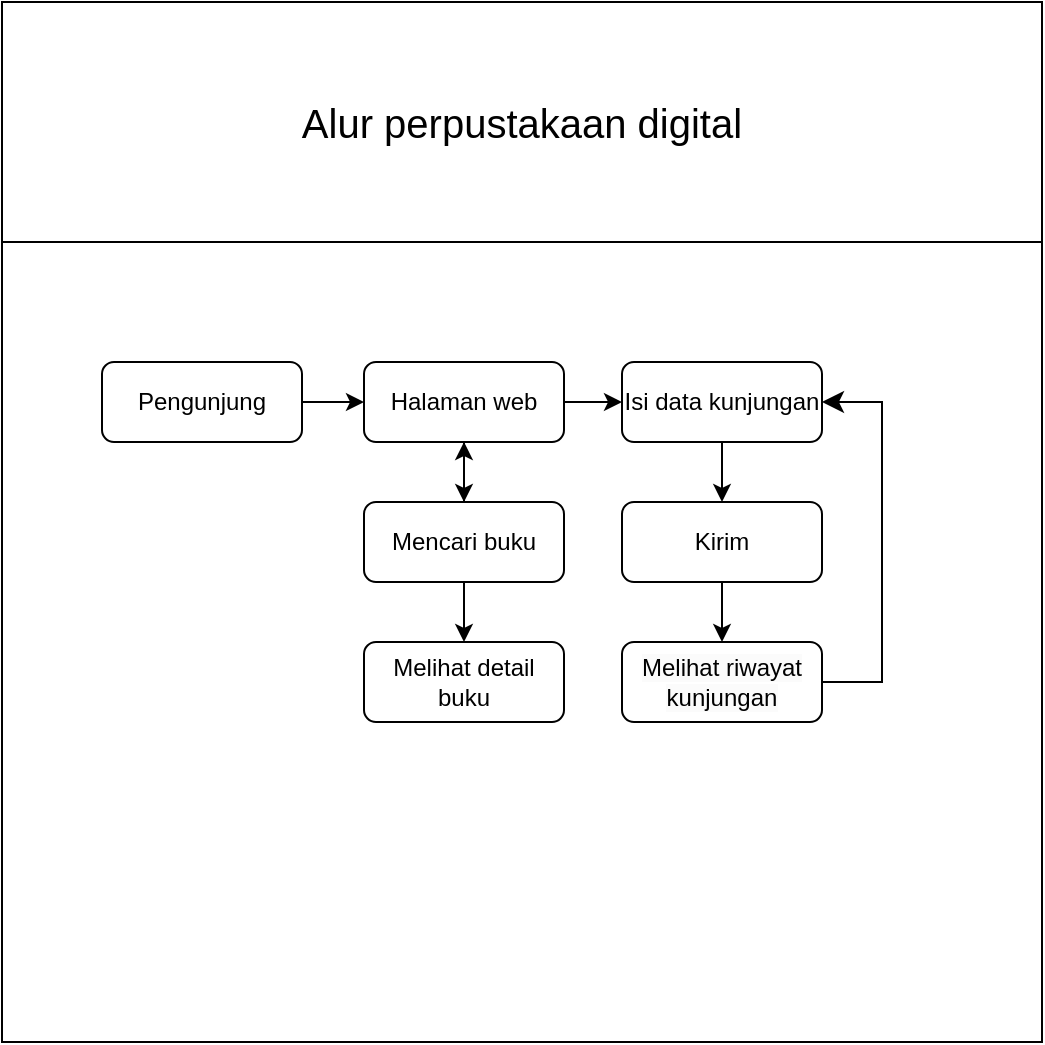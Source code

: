 <mxfile version="23.1.1" type="github">
  <diagram name="Page-1" id="6m4OFMTVXWtVEl-k-A-J">
    <mxGraphModel dx="1434" dy="772" grid="1" gridSize="10" guides="1" tooltips="1" connect="1" arrows="1" fold="1" page="1" pageScale="1" pageWidth="850" pageHeight="1100" math="0" shadow="0">
      <root>
        <mxCell id="0" />
        <mxCell id="1" parent="0" />
        <mxCell id="0nX5LgNFBzjrrUmNtYMR-1" value="&lt;font style=&quot;font-size: 20px;&quot;&gt;Alur perpustakaan digital&lt;/font&gt;" style="rounded=0;whiteSpace=wrap;html=1;" vertex="1" parent="1">
          <mxGeometry x="160" y="200" width="520" height="120" as="geometry" />
        </mxCell>
        <mxCell id="0nX5LgNFBzjrrUmNtYMR-2" value="" style="rounded=0;whiteSpace=wrap;html=1;" vertex="1" parent="1">
          <mxGeometry x="160" y="320" width="520" height="400" as="geometry" />
        </mxCell>
        <mxCell id="0nX5LgNFBzjrrUmNtYMR-11" style="edgeStyle=orthogonalEdgeStyle;rounded=0;orthogonalLoop=1;jettySize=auto;html=1;exitX=1;exitY=0.5;exitDx=0;exitDy=0;entryX=0;entryY=0.5;entryDx=0;entryDy=0;" edge="1" parent="1" source="0nX5LgNFBzjrrUmNtYMR-4" target="0nX5LgNFBzjrrUmNtYMR-5">
          <mxGeometry relative="1" as="geometry" />
        </mxCell>
        <mxCell id="0nX5LgNFBzjrrUmNtYMR-4" value="Pengunjung" style="rounded=1;whiteSpace=wrap;html=1;" vertex="1" parent="1">
          <mxGeometry x="210" y="380" width="100" height="40" as="geometry" />
        </mxCell>
        <mxCell id="0nX5LgNFBzjrrUmNtYMR-12" style="edgeStyle=orthogonalEdgeStyle;rounded=0;orthogonalLoop=1;jettySize=auto;html=1;exitX=1;exitY=0.5;exitDx=0;exitDy=0;" edge="1" parent="1" source="0nX5LgNFBzjrrUmNtYMR-5" target="0nX5LgNFBzjrrUmNtYMR-6">
          <mxGeometry relative="1" as="geometry" />
        </mxCell>
        <mxCell id="0nX5LgNFBzjrrUmNtYMR-13" style="edgeStyle=orthogonalEdgeStyle;rounded=0;orthogonalLoop=1;jettySize=auto;html=1;exitX=0.5;exitY=1;exitDx=0;exitDy=0;entryX=0.5;entryY=0;entryDx=0;entryDy=0;" edge="1" parent="1" source="0nX5LgNFBzjrrUmNtYMR-5" target="0nX5LgNFBzjrrUmNtYMR-7">
          <mxGeometry relative="1" as="geometry" />
        </mxCell>
        <mxCell id="0nX5LgNFBzjrrUmNtYMR-5" value="Halaman web" style="rounded=1;whiteSpace=wrap;html=1;" vertex="1" parent="1">
          <mxGeometry x="341" y="380" width="100" height="40" as="geometry" />
        </mxCell>
        <mxCell id="0nX5LgNFBzjrrUmNtYMR-16" style="edgeStyle=orthogonalEdgeStyle;rounded=0;orthogonalLoop=1;jettySize=auto;html=1;exitX=0.5;exitY=1;exitDx=0;exitDy=0;" edge="1" parent="1" source="0nX5LgNFBzjrrUmNtYMR-6" target="0nX5LgNFBzjrrUmNtYMR-8">
          <mxGeometry relative="1" as="geometry" />
        </mxCell>
        <mxCell id="0nX5LgNFBzjrrUmNtYMR-6" value="Isi data kunjungan" style="rounded=1;whiteSpace=wrap;html=1;" vertex="1" parent="1">
          <mxGeometry x="470" y="380" width="100" height="40" as="geometry" />
        </mxCell>
        <mxCell id="0nX5LgNFBzjrrUmNtYMR-14" style="edgeStyle=orthogonalEdgeStyle;rounded=0;orthogonalLoop=1;jettySize=auto;html=1;exitX=0.5;exitY=1;exitDx=0;exitDy=0;entryX=0.5;entryY=0;entryDx=0;entryDy=0;" edge="1" parent="1" source="0nX5LgNFBzjrrUmNtYMR-7" target="0nX5LgNFBzjrrUmNtYMR-9">
          <mxGeometry relative="1" as="geometry" />
        </mxCell>
        <mxCell id="0nX5LgNFBzjrrUmNtYMR-15" style="edgeStyle=orthogonalEdgeStyle;rounded=0;orthogonalLoop=1;jettySize=auto;html=1;exitX=0.5;exitY=0;exitDx=0;exitDy=0;entryX=0.5;entryY=1;entryDx=0;entryDy=0;" edge="1" parent="1" source="0nX5LgNFBzjrrUmNtYMR-7" target="0nX5LgNFBzjrrUmNtYMR-5">
          <mxGeometry relative="1" as="geometry" />
        </mxCell>
        <mxCell id="0nX5LgNFBzjrrUmNtYMR-7" value="Mencari buku" style="rounded=1;whiteSpace=wrap;html=1;" vertex="1" parent="1">
          <mxGeometry x="341" y="450" width="100" height="40" as="geometry" />
        </mxCell>
        <mxCell id="0nX5LgNFBzjrrUmNtYMR-17" style="edgeStyle=orthogonalEdgeStyle;rounded=0;orthogonalLoop=1;jettySize=auto;html=1;exitX=0.5;exitY=1;exitDx=0;exitDy=0;entryX=0.5;entryY=0;entryDx=0;entryDy=0;" edge="1" parent="1" source="0nX5LgNFBzjrrUmNtYMR-8" target="0nX5LgNFBzjrrUmNtYMR-10">
          <mxGeometry relative="1" as="geometry" />
        </mxCell>
        <mxCell id="0nX5LgNFBzjrrUmNtYMR-8" value="Kirim" style="rounded=1;whiteSpace=wrap;html=1;" vertex="1" parent="1">
          <mxGeometry x="470" y="450" width="100" height="40" as="geometry" />
        </mxCell>
        <mxCell id="0nX5LgNFBzjrrUmNtYMR-9" value="Melihat detail buku" style="rounded=1;whiteSpace=wrap;html=1;" vertex="1" parent="1">
          <mxGeometry x="341" y="520" width="100" height="40" as="geometry" />
        </mxCell>
        <mxCell id="0nX5LgNFBzjrrUmNtYMR-10" value="&lt;font style=&quot;&quot;&gt;&lt;span style=&quot;color: rgb(0, 0, 0); font-family: Helvetica; font-style: normal; font-variant-ligatures: normal; font-variant-caps: normal; font-weight: 400; letter-spacing: normal; orphans: 2; text-align: center; text-indent: 0px; text-transform: none; widows: 2; word-spacing: 0px; -webkit-text-stroke-width: 0px; background-color: rgb(251, 251, 251); text-decoration-thickness: initial; text-decoration-style: initial; text-decoration-color: initial; float: none; display: inline !important;&quot;&gt;&lt;font style=&quot;font-size: 12px;&quot;&gt;Melihat riwayat kunjungan&lt;/font&gt;&lt;/span&gt;&lt;br&gt;&lt;/font&gt;" style="rounded=1;whiteSpace=wrap;html=1;" vertex="1" parent="1">
          <mxGeometry x="470" y="520" width="100" height="40" as="geometry" />
        </mxCell>
        <mxCell id="0nX5LgNFBzjrrUmNtYMR-18" value="" style="edgeStyle=elbowEdgeStyle;elbow=horizontal;endArrow=classic;html=1;curved=0;rounded=0;endSize=8;startSize=8;entryX=1;entryY=0.5;entryDx=0;entryDy=0;exitX=1;exitY=0.5;exitDx=0;exitDy=0;" edge="1" parent="1" source="0nX5LgNFBzjrrUmNtYMR-10" target="0nX5LgNFBzjrrUmNtYMR-6">
          <mxGeometry width="50" height="50" relative="1" as="geometry">
            <mxPoint x="590" y="490" as="sourcePoint" />
            <mxPoint x="640" y="440" as="targetPoint" />
            <Array as="points">
              <mxPoint x="600" y="480" />
            </Array>
          </mxGeometry>
        </mxCell>
      </root>
    </mxGraphModel>
  </diagram>
</mxfile>
